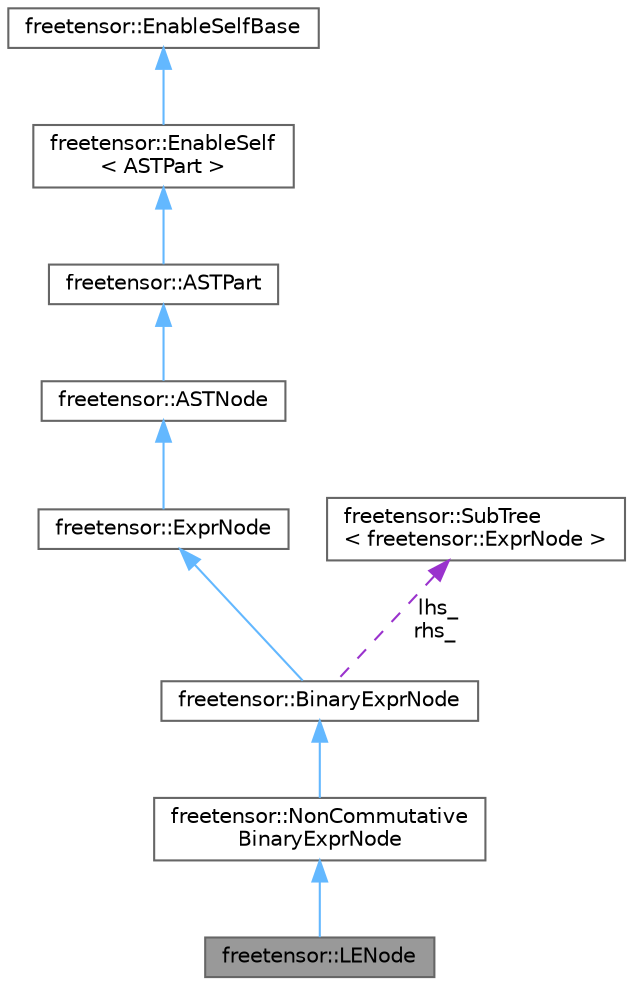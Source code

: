 digraph "freetensor::LENode"
{
 // LATEX_PDF_SIZE
  bgcolor="transparent";
  edge [fontname=Helvetica,fontsize=10,labelfontname=Helvetica,labelfontsize=10];
  node [fontname=Helvetica,fontsize=10,shape=box,height=0.2,width=0.4];
  Node1 [label="freetensor::LENode",height=0.2,width=0.4,color="gray40", fillcolor="grey60", style="filled", fontcolor="black",tooltip=" "];
  Node2 -> Node1 [dir="back",color="steelblue1",style="solid"];
  Node2 [label="freetensor::NonCommutative\lBinaryExprNode",height=0.2,width=0.4,color="gray40", fillcolor="white", style="filled",URL="$classfreetensor_1_1NonCommutativeBinaryExprNode.html",tooltip=" "];
  Node3 -> Node2 [dir="back",color="steelblue1",style="solid"];
  Node3 [label="freetensor::BinaryExprNode",height=0.2,width=0.4,color="gray40", fillcolor="white", style="filled",URL="$classfreetensor_1_1BinaryExprNode.html",tooltip=" "];
  Node4 -> Node3 [dir="back",color="steelblue1",style="solid"];
  Node4 [label="freetensor::ExprNode",height=0.2,width=0.4,color="gray40", fillcolor="white", style="filled",URL="$classfreetensor_1_1ExprNode.html",tooltip=" "];
  Node5 -> Node4 [dir="back",color="steelblue1",style="solid"];
  Node5 [label="freetensor::ASTNode",height=0.2,width=0.4,color="gray40", fillcolor="white", style="filled",URL="$classfreetensor_1_1ASTNode.html",tooltip=" "];
  Node6 -> Node5 [dir="back",color="steelblue1",style="solid"];
  Node6 [label="freetensor::ASTPart",height=0.2,width=0.4,color="gray40", fillcolor="white", style="filled",URL="$classfreetensor_1_1ASTPart.html",tooltip=" "];
  Node7 -> Node6 [dir="back",color="steelblue1",style="solid"];
  Node7 [label="freetensor::EnableSelf\l\< ASTPart \>",height=0.2,width=0.4,color="gray40", fillcolor="white", style="filled",URL="$classfreetensor_1_1EnableSelf.html",tooltip=" "];
  Node8 -> Node7 [dir="back",color="steelblue1",style="solid"];
  Node8 [label="freetensor::EnableSelfBase",height=0.2,width=0.4,color="gray40", fillcolor="white", style="filled",URL="$classfreetensor_1_1EnableSelfBase.html",tooltip=" "];
  Node9 -> Node3 [dir="back",color="darkorchid3",style="dashed",label=" lhs_\nrhs_" ];
  Node9 [label="freetensor::SubTree\l\< freetensor::ExprNode \>",height=0.2,width=0.4,color="gray40", fillcolor="white", style="filled",URL="$classfreetensor_1_1SubTree.html",tooltip=" "];
}
